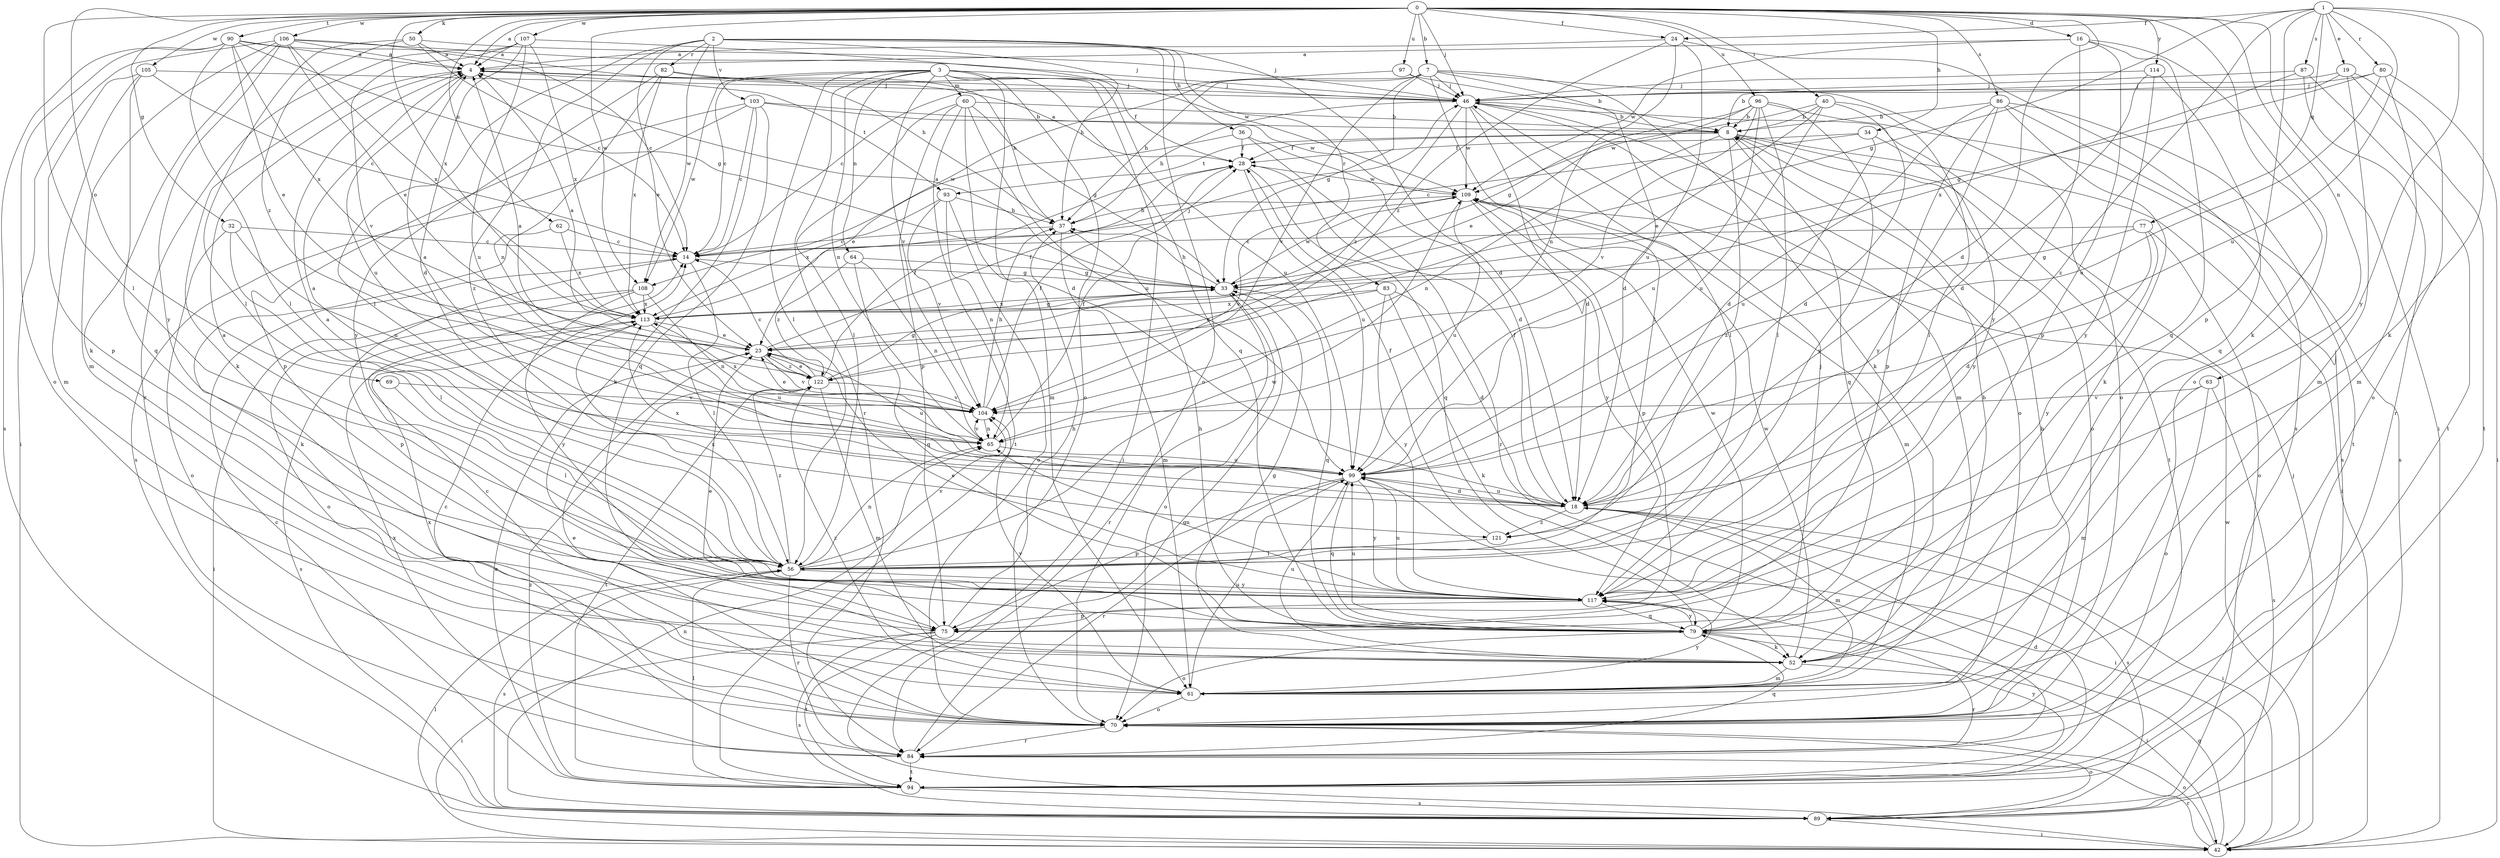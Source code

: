 strict digraph  {
0;
1;
2;
3;
4;
7;
8;
14;
16;
18;
19;
23;
24;
28;
32;
33;
34;
36;
37;
40;
42;
46;
50;
52;
56;
60;
61;
62;
63;
64;
65;
69;
70;
75;
77;
79;
80;
82;
83;
84;
86;
87;
89;
90;
93;
94;
96;
97;
99;
103;
104;
105;
106;
107;
108;
109;
113;
114;
117;
121;
122;
0 -> 4  [label=a];
0 -> 7  [label=b];
0 -> 16  [label=d];
0 -> 18  [label=d];
0 -> 24  [label=f];
0 -> 32  [label=g];
0 -> 34  [label=h];
0 -> 40  [label=i];
0 -> 42  [label=i];
0 -> 46  [label=j];
0 -> 50  [label=k];
0 -> 52  [label=k];
0 -> 56  [label=l];
0 -> 62  [label=n];
0 -> 63  [label=n];
0 -> 69  [label=o];
0 -> 86  [label=s];
0 -> 90  [label=t];
0 -> 96  [label=u];
0 -> 97  [label=u];
0 -> 105  [label=w];
0 -> 106  [label=w];
0 -> 107  [label=w];
0 -> 108  [label=w];
0 -> 113  [label=x];
0 -> 114  [label=y];
1 -> 19  [label=e];
1 -> 24  [label=f];
1 -> 33  [label=g];
1 -> 52  [label=k];
1 -> 75  [label=p];
1 -> 77  [label=q];
1 -> 80  [label=r];
1 -> 87  [label=s];
1 -> 99  [label=u];
1 -> 117  [label=y];
1 -> 121  [label=z];
2 -> 18  [label=d];
2 -> 23  [label=e];
2 -> 36  [label=h];
2 -> 37  [label=h];
2 -> 56  [label=l];
2 -> 70  [label=o];
2 -> 82  [label=r];
2 -> 83  [label=r];
2 -> 103  [label=v];
2 -> 108  [label=w];
2 -> 121  [label=z];
3 -> 14  [label=c];
3 -> 18  [label=d];
3 -> 28  [label=f];
3 -> 42  [label=i];
3 -> 56  [label=l];
3 -> 60  [label=m];
3 -> 64  [label=n];
3 -> 65  [label=n];
3 -> 70  [label=o];
3 -> 79  [label=q];
3 -> 84  [label=r];
3 -> 99  [label=u];
3 -> 104  [label=v];
3 -> 108  [label=w];
4 -> 46  [label=j];
4 -> 52  [label=k];
4 -> 93  [label=t];
4 -> 99  [label=u];
7 -> 18  [label=d];
7 -> 33  [label=g];
7 -> 37  [label=h];
7 -> 46  [label=j];
7 -> 52  [label=k];
7 -> 56  [label=l];
7 -> 70  [label=o];
7 -> 104  [label=v];
7 -> 108  [label=w];
8 -> 28  [label=f];
8 -> 42  [label=i];
8 -> 65  [label=n];
8 -> 70  [label=o];
8 -> 79  [label=q];
8 -> 93  [label=t];
8 -> 94  [label=t];
8 -> 121  [label=z];
14 -> 33  [label=g];
14 -> 56  [label=l];
14 -> 75  [label=p];
16 -> 4  [label=a];
16 -> 70  [label=o];
16 -> 75  [label=p];
16 -> 79  [label=q];
16 -> 109  [label=w];
16 -> 117  [label=y];
18 -> 4  [label=a];
18 -> 28  [label=f];
18 -> 42  [label=i];
18 -> 61  [label=m];
18 -> 89  [label=s];
18 -> 99  [label=u];
18 -> 113  [label=x];
18 -> 121  [label=z];
19 -> 8  [label=b];
19 -> 46  [label=j];
19 -> 61  [label=m];
19 -> 70  [label=o];
19 -> 94  [label=t];
23 -> 4  [label=a];
23 -> 28  [label=f];
23 -> 99  [label=u];
23 -> 104  [label=v];
23 -> 122  [label=z];
24 -> 4  [label=a];
24 -> 65  [label=n];
24 -> 89  [label=s];
24 -> 99  [label=u];
24 -> 122  [label=z];
28 -> 4  [label=a];
28 -> 79  [label=q];
28 -> 99  [label=u];
28 -> 109  [label=w];
32 -> 14  [label=c];
32 -> 56  [label=l];
32 -> 65  [label=n];
32 -> 70  [label=o];
33 -> 4  [label=a];
33 -> 37  [label=h];
33 -> 70  [label=o];
33 -> 79  [label=q];
33 -> 84  [label=r];
33 -> 109  [label=w];
33 -> 113  [label=x];
34 -> 14  [label=c];
34 -> 28  [label=f];
34 -> 99  [label=u];
34 -> 117  [label=y];
36 -> 18  [label=d];
36 -> 23  [label=e];
36 -> 28  [label=f];
36 -> 84  [label=r];
37 -> 14  [label=c];
37 -> 61  [label=m];
40 -> 8  [label=b];
40 -> 18  [label=d];
40 -> 23  [label=e];
40 -> 56  [label=l];
40 -> 99  [label=u];
40 -> 109  [label=w];
42 -> 46  [label=j];
42 -> 56  [label=l];
42 -> 70  [label=o];
42 -> 79  [label=q];
42 -> 84  [label=r];
42 -> 109  [label=w];
46 -> 8  [label=b];
46 -> 18  [label=d];
46 -> 37  [label=h];
46 -> 56  [label=l];
46 -> 61  [label=m];
46 -> 70  [label=o];
46 -> 109  [label=w];
46 -> 122  [label=z];
50 -> 4  [label=a];
50 -> 14  [label=c];
50 -> 46  [label=j];
50 -> 56  [label=l];
50 -> 122  [label=z];
52 -> 8  [label=b];
52 -> 33  [label=g];
52 -> 61  [label=m];
52 -> 84  [label=r];
52 -> 99  [label=u];
52 -> 109  [label=w];
56 -> 4  [label=a];
56 -> 65  [label=n];
56 -> 84  [label=r];
56 -> 89  [label=s];
56 -> 104  [label=v];
56 -> 109  [label=w];
56 -> 113  [label=x];
56 -> 117  [label=y];
56 -> 122  [label=z];
60 -> 8  [label=b];
60 -> 33  [label=g];
60 -> 56  [label=l];
60 -> 61  [label=m];
60 -> 75  [label=p];
60 -> 94  [label=t];
60 -> 99  [label=u];
61 -> 70  [label=o];
61 -> 99  [label=u];
61 -> 104  [label=v];
61 -> 117  [label=y];
61 -> 122  [label=z];
62 -> 14  [label=c];
62 -> 52  [label=k];
62 -> 113  [label=x];
63 -> 61  [label=m];
63 -> 70  [label=o];
63 -> 89  [label=s];
63 -> 104  [label=v];
64 -> 33  [label=g];
64 -> 65  [label=n];
64 -> 79  [label=q];
64 -> 122  [label=z];
65 -> 4  [label=a];
65 -> 28  [label=f];
65 -> 99  [label=u];
65 -> 104  [label=v];
69 -> 56  [label=l];
69 -> 104  [label=v];
70 -> 8  [label=b];
70 -> 14  [label=c];
70 -> 23  [label=e];
70 -> 84  [label=r];
70 -> 113  [label=x];
75 -> 23  [label=e];
75 -> 37  [label=h];
75 -> 42  [label=i];
75 -> 89  [label=s];
75 -> 94  [label=t];
77 -> 14  [label=c];
77 -> 18  [label=d];
77 -> 33  [label=g];
77 -> 70  [label=o];
77 -> 117  [label=y];
79 -> 37  [label=h];
79 -> 42  [label=i];
79 -> 46  [label=j];
79 -> 52  [label=k];
79 -> 70  [label=o];
79 -> 99  [label=u];
79 -> 109  [label=w];
79 -> 117  [label=y];
80 -> 33  [label=g];
80 -> 42  [label=i];
80 -> 46  [label=j];
80 -> 61  [label=m];
80 -> 99  [label=u];
82 -> 37  [label=h];
82 -> 46  [label=j];
82 -> 65  [label=n];
82 -> 113  [label=x];
82 -> 117  [label=y];
83 -> 18  [label=d];
83 -> 23  [label=e];
83 -> 52  [label=k];
83 -> 113  [label=x];
83 -> 117  [label=y];
84 -> 14  [label=c];
84 -> 33  [label=g];
84 -> 79  [label=q];
84 -> 94  [label=t];
84 -> 113  [label=x];
86 -> 8  [label=b];
86 -> 18  [label=d];
86 -> 52  [label=k];
86 -> 75  [label=p];
86 -> 89  [label=s];
86 -> 94  [label=t];
86 -> 117  [label=y];
87 -> 46  [label=j];
87 -> 84  [label=r];
87 -> 94  [label=t];
87 -> 113  [label=x];
89 -> 42  [label=i];
89 -> 65  [label=n];
89 -> 70  [label=o];
90 -> 4  [label=a];
90 -> 23  [label=e];
90 -> 33  [label=g];
90 -> 37  [label=h];
90 -> 56  [label=l];
90 -> 70  [label=o];
90 -> 89  [label=s];
90 -> 113  [label=x];
93 -> 37  [label=h];
93 -> 65  [label=n];
93 -> 70  [label=o];
93 -> 104  [label=v];
93 -> 113  [label=x];
94 -> 14  [label=c];
94 -> 18  [label=d];
94 -> 23  [label=e];
94 -> 56  [label=l];
94 -> 89  [label=s];
94 -> 117  [label=y];
94 -> 122  [label=z];
96 -> 8  [label=b];
96 -> 23  [label=e];
96 -> 33  [label=g];
96 -> 56  [label=l];
96 -> 89  [label=s];
96 -> 99  [label=u];
96 -> 104  [label=v];
96 -> 117  [label=y];
97 -> 8  [label=b];
97 -> 14  [label=c];
97 -> 46  [label=j];
99 -> 18  [label=d];
99 -> 42  [label=i];
99 -> 75  [label=p];
99 -> 79  [label=q];
99 -> 84  [label=r];
99 -> 117  [label=y];
103 -> 8  [label=b];
103 -> 14  [label=c];
103 -> 52  [label=k];
103 -> 75  [label=p];
103 -> 79  [label=q];
103 -> 89  [label=s];
103 -> 109  [label=w];
104 -> 23  [label=e];
104 -> 28  [label=f];
104 -> 37  [label=h];
104 -> 65  [label=n];
104 -> 113  [label=x];
105 -> 14  [label=c];
105 -> 46  [label=j];
105 -> 61  [label=m];
105 -> 75  [label=p];
105 -> 79  [label=q];
106 -> 4  [label=a];
106 -> 14  [label=c];
106 -> 23  [label=e];
106 -> 42  [label=i];
106 -> 46  [label=j];
106 -> 52  [label=k];
106 -> 61  [label=m];
106 -> 113  [label=x];
106 -> 117  [label=y];
107 -> 4  [label=a];
107 -> 18  [label=d];
107 -> 84  [label=r];
107 -> 99  [label=u];
107 -> 104  [label=v];
107 -> 109  [label=w];
107 -> 113  [label=x];
108 -> 42  [label=i];
108 -> 65  [label=n];
108 -> 70  [label=o];
108 -> 113  [label=x];
108 -> 117  [label=y];
109 -> 37  [label=h];
109 -> 61  [label=m];
109 -> 75  [label=p];
109 -> 99  [label=u];
109 -> 104  [label=v];
109 -> 117  [label=y];
113 -> 23  [label=e];
113 -> 33  [label=g];
113 -> 46  [label=j];
113 -> 89  [label=s];
113 -> 99  [label=u];
114 -> 18  [label=d];
114 -> 46  [label=j];
114 -> 79  [label=q];
114 -> 117  [label=y];
117 -> 4  [label=a];
117 -> 23  [label=e];
117 -> 65  [label=n];
117 -> 75  [label=p];
117 -> 79  [label=q];
117 -> 99  [label=u];
121 -> 28  [label=f];
121 -> 56  [label=l];
122 -> 4  [label=a];
122 -> 14  [label=c];
122 -> 23  [label=e];
122 -> 28  [label=f];
122 -> 33  [label=g];
122 -> 61  [label=m];
122 -> 94  [label=t];
122 -> 104  [label=v];
}

